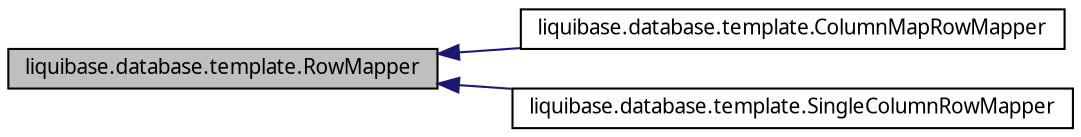 digraph G
{
  edge [fontname="FreeSans.ttf",fontsize=10,labelfontname="FreeSans.ttf",labelfontsize=10];
  node [fontname="FreeSans.ttf",fontsize=10,shape=record];
  rankdir=LR;
  Node1 [label="liquibase.database.template.RowMapper",height=0.2,width=0.4,color="black", fillcolor="grey75", style="filled" fontcolor="black"];
  Node1 -> Node2 [dir=back,color="midnightblue",fontsize=10,style="solid",fontname="FreeSans.ttf"];
  Node2 [label="liquibase.database.template.ColumnMapRowMapper",height=0.2,width=0.4,color="black", fillcolor="white", style="filled",URL="$classliquibase_1_1database_1_1template_1_1_column_map_row_mapper.html",tooltip="RowMapper implementation that creates a java.util.Map for each row, representing..."];
  Node1 -> Node3 [dir=back,color="midnightblue",fontsize=10,style="solid",fontname="FreeSans.ttf"];
  Node3 [label="liquibase.database.template.SingleColumnRowMapper",height=0.2,width=0.4,color="black", fillcolor="white", style="filled",URL="$classliquibase_1_1database_1_1template_1_1_single_column_row_mapper.html",tooltip="RowMapper implementation that converts a single column into a single result value..."];
}
